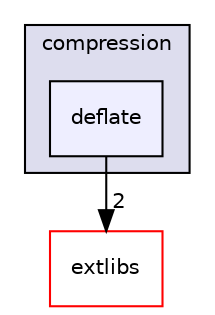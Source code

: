 digraph "source/ZipLib/compression/deflate" {
  compound=true
  node [ fontsize="10", fontname="Helvetica"];
  edge [ labelfontsize="10", labelfontname="Helvetica"];
  subgraph clusterdir_88ba5bba62e789d30998ea1f89fddce3 {
    graph [ bgcolor="#ddddee", pencolor="black", label="compression" fontname="Helvetica", fontsize="10", URL="dir_88ba5bba62e789d30998ea1f89fddce3.html"]
  dir_dbccf7a0ee92e35883b5b36ed5e85c4a [shape=box, label="deflate", style="filled", fillcolor="#eeeeff", pencolor="black", URL="dir_dbccf7a0ee92e35883b5b36ed5e85c4a.html"];
  }
  dir_9b5008529e996f99093986af23fc1ea4 [shape=box label="extlibs" fillcolor="white" style="filled" color="red" URL="dir_9b5008529e996f99093986af23fc1ea4.html"];
  dir_dbccf7a0ee92e35883b5b36ed5e85c4a->dir_9b5008529e996f99093986af23fc1ea4 [headlabel="2", labeldistance=1.5 headhref="dir_000008_000013.html"];
}
